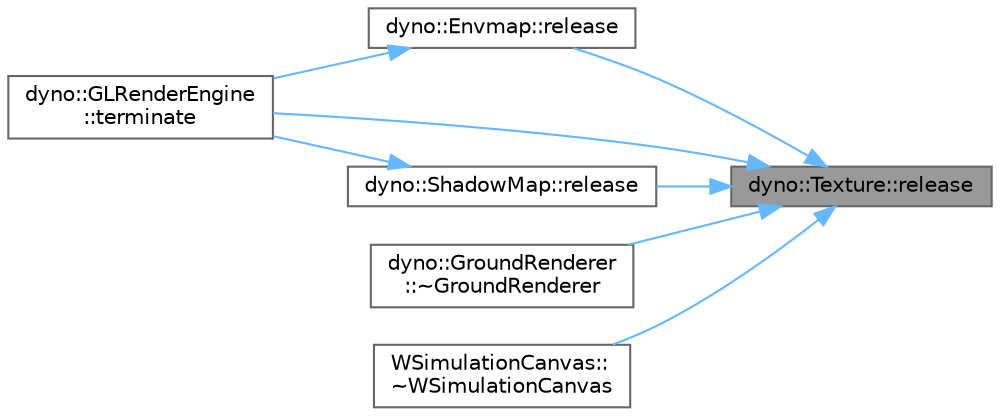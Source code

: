 digraph "dyno::Texture::release"
{
 // LATEX_PDF_SIZE
  bgcolor="transparent";
  edge [fontname=Helvetica,fontsize=10,labelfontname=Helvetica,labelfontsize=10];
  node [fontname=Helvetica,fontsize=10,shape=box,height=0.2,width=0.4];
  rankdir="RL";
  Node1 [id="Node000001",label="dyno::Texture::release",height=0.2,width=0.4,color="gray40", fillcolor="grey60", style="filled", fontcolor="black",tooltip=" "];
  Node1 -> Node2 [id="edge1_Node000001_Node000002",dir="back",color="steelblue1",style="solid",tooltip=" "];
  Node2 [id="Node000002",label="dyno::Envmap::release",height=0.2,width=0.4,color="grey40", fillcolor="white", style="filled",URL="$classdyno_1_1_envmap.html#ad12b77c737de9b2b98f918fbcf6f1087",tooltip=" "];
  Node2 -> Node3 [id="edge2_Node000002_Node000003",dir="back",color="steelblue1",style="solid",tooltip=" "];
  Node3 [id="Node000003",label="dyno::GLRenderEngine\l::terminate",height=0.2,width=0.4,color="grey40", fillcolor="white", style="filled",URL="$classdyno_1_1_g_l_render_engine.html#a6bd9ac474943f8b8334141fa27a13946",tooltip=" "];
  Node1 -> Node4 [id="edge3_Node000001_Node000004",dir="back",color="steelblue1",style="solid",tooltip=" "];
  Node4 [id="Node000004",label="dyno::ShadowMap::release",height=0.2,width=0.4,color="grey40", fillcolor="white", style="filled",URL="$classdyno_1_1_shadow_map.html#a17b7404504f76a8d2fe95cc9fb1353de",tooltip=" "];
  Node4 -> Node3 [id="edge4_Node000004_Node000003",dir="back",color="steelblue1",style="solid",tooltip=" "];
  Node1 -> Node3 [id="edge5_Node000001_Node000003",dir="back",color="steelblue1",style="solid",tooltip=" "];
  Node1 -> Node5 [id="edge6_Node000001_Node000005",dir="back",color="steelblue1",style="solid",tooltip=" "];
  Node5 [id="Node000005",label="dyno::GroundRenderer\l::~GroundRenderer",height=0.2,width=0.4,color="grey40", fillcolor="white", style="filled",URL="$classdyno_1_1_ground_renderer.html#ac08113beb649016aaa9b6e43669ae60e",tooltip=" "];
  Node1 -> Node6 [id="edge7_Node000001_Node000006",dir="back",color="steelblue1",style="solid",tooltip=" "];
  Node6 [id="Node000006",label="WSimulationCanvas::\l~WSimulationCanvas",height=0.2,width=0.4,color="grey40", fillcolor="white", style="filled",URL="$class_w_simulation_canvas.html#ae923ce52c17df05e4363c8b2552717bc",tooltip=" "];
}
